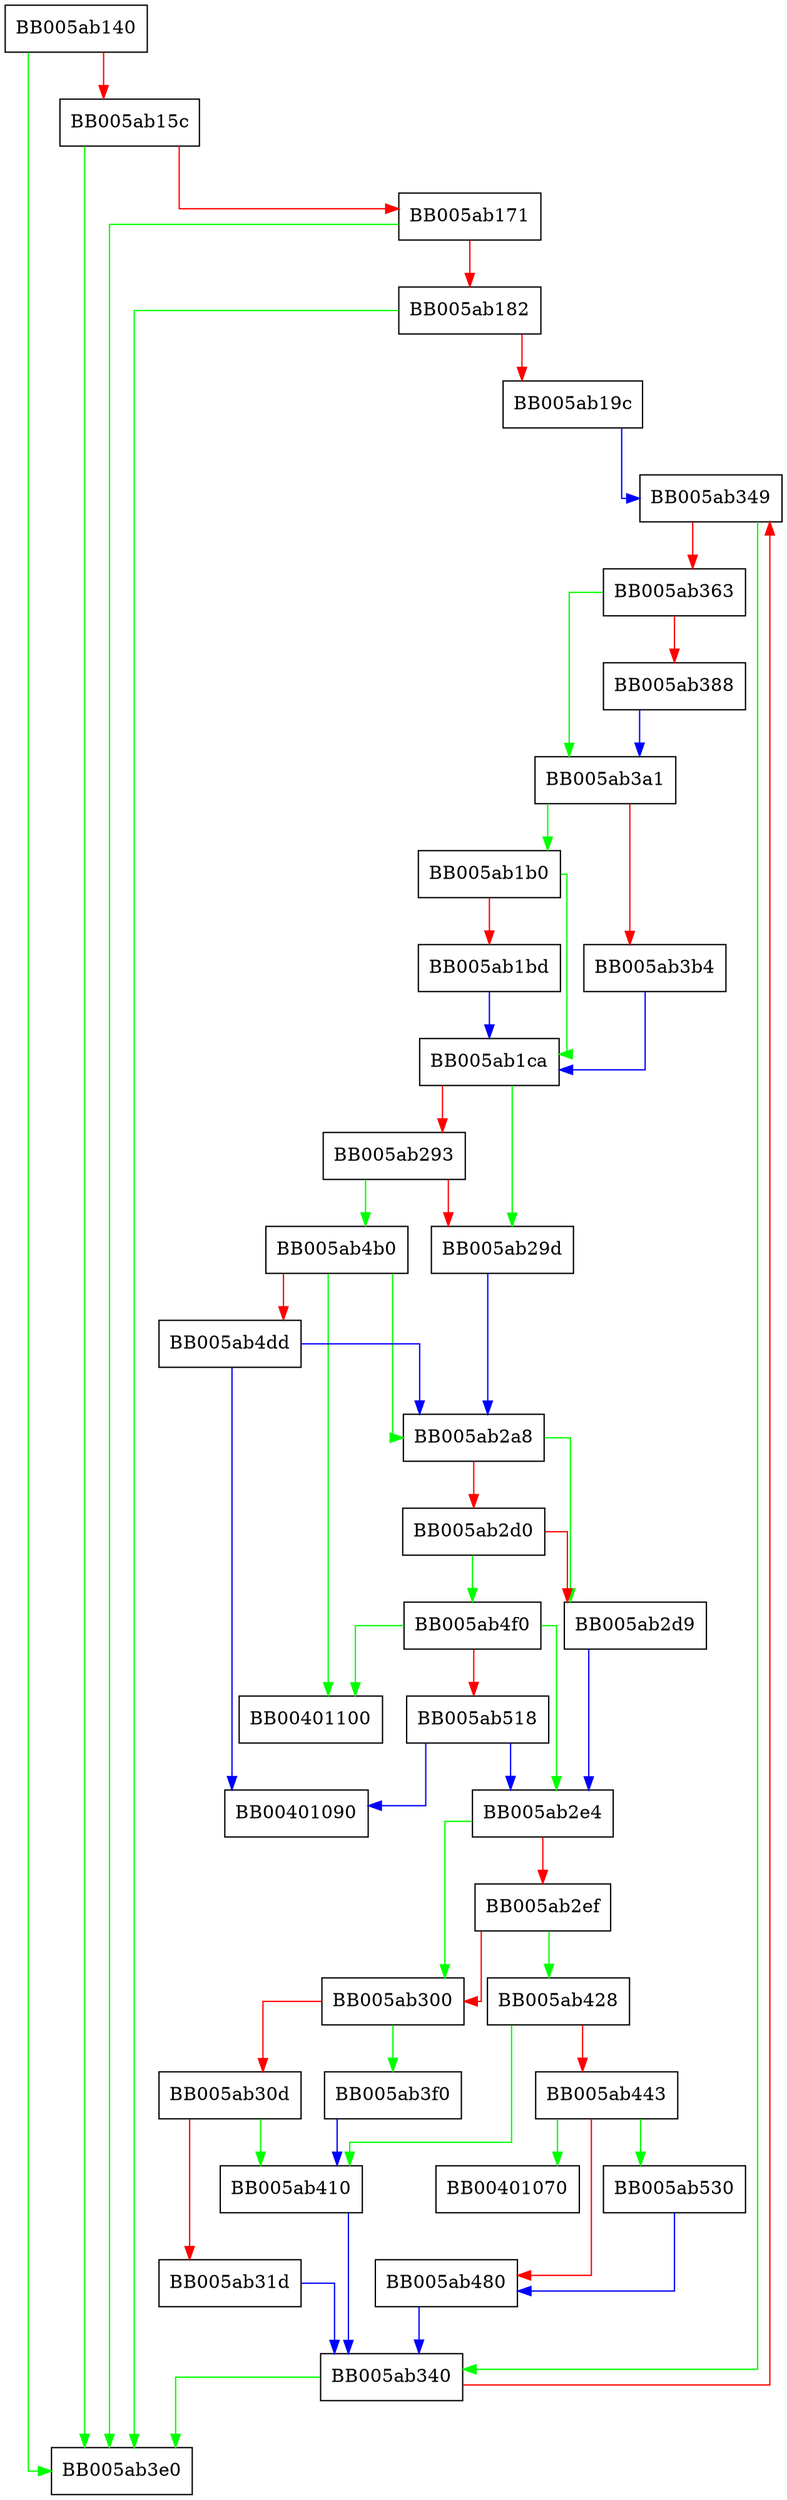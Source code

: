 digraph OSSL_ERR_STATE_restore {
  node [shape="box"];
  graph [splines=ortho];
  BB005ab140 -> BB005ab3e0 [color="green"];
  BB005ab140 -> BB005ab15c [color="red"];
  BB005ab15c -> BB005ab3e0 [color="green"];
  BB005ab15c -> BB005ab171 [color="red"];
  BB005ab171 -> BB005ab3e0 [color="green"];
  BB005ab171 -> BB005ab182 [color="red"];
  BB005ab182 -> BB005ab3e0 [color="green"];
  BB005ab182 -> BB005ab19c [color="red"];
  BB005ab19c -> BB005ab349 [color="blue"];
  BB005ab1b0 -> BB005ab1ca [color="green"];
  BB005ab1b0 -> BB005ab1bd [color="red"];
  BB005ab1bd -> BB005ab1ca [color="blue"];
  BB005ab1ca -> BB005ab29d [color="green"];
  BB005ab1ca -> BB005ab293 [color="red"];
  BB005ab293 -> BB005ab4b0 [color="green"];
  BB005ab293 -> BB005ab29d [color="red"];
  BB005ab29d -> BB005ab2a8 [color="blue"];
  BB005ab2a8 -> BB005ab2d9 [color="green"];
  BB005ab2a8 -> BB005ab2d0 [color="red"];
  BB005ab2d0 -> BB005ab4f0 [color="green"];
  BB005ab2d0 -> BB005ab2d9 [color="red"];
  BB005ab2d9 -> BB005ab2e4 [color="blue"];
  BB005ab2e4 -> BB005ab300 [color="green"];
  BB005ab2e4 -> BB005ab2ef [color="red"];
  BB005ab2ef -> BB005ab428 [color="green"];
  BB005ab2ef -> BB005ab300 [color="red"];
  BB005ab300 -> BB005ab3f0 [color="green"];
  BB005ab300 -> BB005ab30d [color="red"];
  BB005ab30d -> BB005ab410 [color="green"];
  BB005ab30d -> BB005ab31d [color="red"];
  BB005ab31d -> BB005ab340 [color="blue"];
  BB005ab340 -> BB005ab3e0 [color="green"];
  BB005ab340 -> BB005ab349 [color="red"];
  BB005ab349 -> BB005ab340 [color="green"];
  BB005ab349 -> BB005ab363 [color="red"];
  BB005ab363 -> BB005ab3a1 [color="green"];
  BB005ab363 -> BB005ab388 [color="red"];
  BB005ab388 -> BB005ab3a1 [color="blue"];
  BB005ab3a1 -> BB005ab1b0 [color="green"];
  BB005ab3a1 -> BB005ab3b4 [color="red"];
  BB005ab3b4 -> BB005ab1ca [color="blue"];
  BB005ab3f0 -> BB005ab410 [color="blue"];
  BB005ab410 -> BB005ab340 [color="blue"];
  BB005ab428 -> BB005ab410 [color="green"];
  BB005ab428 -> BB005ab443 [color="red"];
  BB005ab443 -> BB00401070 [color="green"];
  BB005ab443 -> BB005ab530 [color="green"];
  BB005ab443 -> BB005ab480 [color="red"];
  BB005ab480 -> BB005ab340 [color="blue"];
  BB005ab4b0 -> BB00401100 [color="green"];
  BB005ab4b0 -> BB005ab2a8 [color="green"];
  BB005ab4b0 -> BB005ab4dd [color="red"];
  BB005ab4dd -> BB00401090 [color="blue"];
  BB005ab4dd -> BB005ab2a8 [color="blue"];
  BB005ab4f0 -> BB00401100 [color="green"];
  BB005ab4f0 -> BB005ab2e4 [color="green"];
  BB005ab4f0 -> BB005ab518 [color="red"];
  BB005ab518 -> BB00401090 [color="blue"];
  BB005ab518 -> BB005ab2e4 [color="blue"];
  BB005ab530 -> BB005ab480 [color="blue"];
}